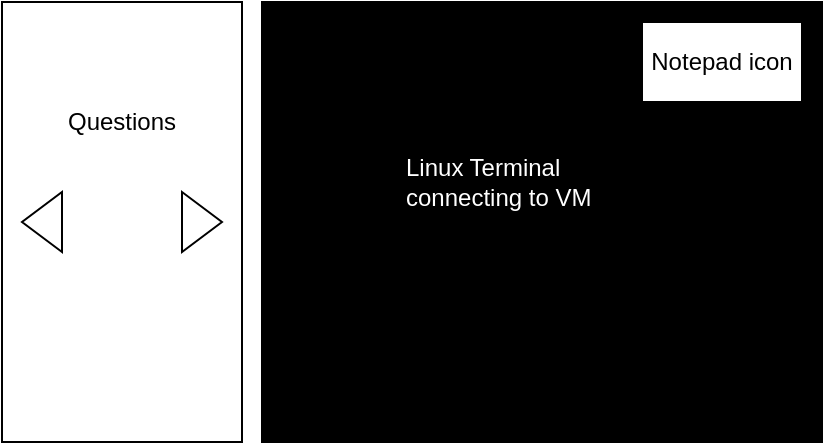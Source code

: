 <mxfile version="13.10.0" type="github" pages="2">
  <diagram id="PpXCEsjR6pPxlbgcn5NM" name="Page-1">
    <mxGraphModel dx="744" dy="393" grid="1" gridSize="10" guides="1" tooltips="1" connect="1" arrows="1" fold="1" page="1" pageScale="1" pageWidth="850" pageHeight="1100" math="0" shadow="0">
      <root>
        <mxCell id="0" />
        <mxCell id="1" parent="0" />
        <mxCell id="1RYoB_2Nx6tBGsDQP7-6-3" value="" style="rounded=0;whiteSpace=wrap;html=1;fillColor=#000000;" vertex="1" parent="1">
          <mxGeometry x="240" y="60" width="280" height="220" as="geometry" />
        </mxCell>
        <mxCell id="1RYoB_2Nx6tBGsDQP7-6-4" value="" style="rounded=0;whiteSpace=wrap;html=1;" vertex="1" parent="1">
          <mxGeometry x="110" y="60" width="120" height="220" as="geometry" />
        </mxCell>
        <mxCell id="1RYoB_2Nx6tBGsDQP7-6-5" value="Questions" style="text;html=1;strokeColor=none;fillColor=none;align=center;verticalAlign=middle;whiteSpace=wrap;rounded=0;" vertex="1" parent="1">
          <mxGeometry x="150" y="110" width="40" height="20" as="geometry" />
        </mxCell>
        <mxCell id="1RYoB_2Nx6tBGsDQP7-6-6" value="&lt;font color=&quot;#ffffff&quot;&gt;Linux Terminal connecting to VM&lt;/font&gt;" style="text;html=1;strokeColor=none;fillColor=none;align=left;verticalAlign=middle;whiteSpace=wrap;rounded=0;" vertex="1" parent="1">
          <mxGeometry x="310" y="140" width="120" height="20" as="geometry" />
        </mxCell>
        <mxCell id="1RYoB_2Nx6tBGsDQP7-6-7" value="" style="triangle;whiteSpace=wrap;html=1;" vertex="1" parent="1">
          <mxGeometry x="200" y="155" width="20" height="30" as="geometry" />
        </mxCell>
        <mxCell id="1RYoB_2Nx6tBGsDQP7-6-8" value="" style="triangle;whiteSpace=wrap;html=1;rotation=-180;" vertex="1" parent="1">
          <mxGeometry x="120" y="155" width="20" height="30" as="geometry" />
        </mxCell>
        <mxCell id="1RYoB_2Nx6tBGsDQP7-6-10" value="Notepad icon" style="rounded=0;whiteSpace=wrap;html=1;fillColor=#FFFFFF;" vertex="1" parent="1">
          <mxGeometry x="430" y="70" width="80" height="40" as="geometry" />
        </mxCell>
      </root>
    </mxGraphModel>
  </diagram>
  <diagram id="EDYKL_lpXK6bw9eO3c80" name="Page-2">
    <mxGraphModel dx="812" dy="393" grid="1" gridSize="10" guides="1" tooltips="1" connect="1" arrows="1" fold="1" page="1" pageScale="1" pageWidth="850" pageHeight="1100" math="0" shadow="0">
      <root>
        <mxCell id="ZK3sCZXQTPL_TSSvelDJ-0" />
        <mxCell id="ZK3sCZXQTPL_TSSvelDJ-1" parent="ZK3sCZXQTPL_TSSvelDJ-0" />
        <mxCell id="ZK3sCZXQTPL_TSSvelDJ-2" value="Developer" style="shape=umlActor;verticalLabelPosition=bottom;verticalAlign=top;html=1;outlineConnect=0;" vertex="1" parent="ZK3sCZXQTPL_TSSvelDJ-1">
          <mxGeometry x="110" y="260" width="30" height="60" as="geometry" />
        </mxCell>
        <mxCell id="ZK3sCZXQTPL_TSSvelDJ-3" value="Onestop" style="ellipse;whiteSpace=wrap;html=1;" vertex="1" parent="ZK3sCZXQTPL_TSSvelDJ-1">
          <mxGeometry x="90" y="150" width="120" height="80" as="geometry" />
        </mxCell>
        <mxCell id="ZK3sCZXQTPL_TSSvelDJ-4" value="IDP&lt;br&gt;1&lt;br&gt;2&lt;br&gt;3" style="rhombus;whiteSpace=wrap;html=1;" vertex="1" parent="ZK3sCZXQTPL_TSSvelDJ-1">
          <mxGeometry x="240" y="30" width="80" height="80" as="geometry" />
        </mxCell>
        <mxCell id="ZK3sCZXQTPL_TSSvelDJ-5" value="onboard project 1" style="rounded=0;whiteSpace=wrap;html=1;" vertex="1" parent="ZK3sCZXQTPL_TSSvelDJ-1">
          <mxGeometry x="220" y="170" width="190" height="90" as="geometry" />
        </mxCell>
        <mxCell id="ZK3sCZXQTPL_TSSvelDJ-6" value="Team lead" style="shape=umlActor;verticalLabelPosition=bottom;verticalAlign=top;html=1;outlineConnect=0;" vertex="1" parent="ZK3sCZXQTPL_TSSvelDJ-1">
          <mxGeometry x="470" y="280" width="30" height="60" as="geometry" />
        </mxCell>
        <mxCell id="ZK3sCZXQTPL_TSSvelDJ-7" value="Onestop" style="ellipse;whiteSpace=wrap;html=1;" vertex="1" parent="ZK3sCZXQTPL_TSSvelDJ-1">
          <mxGeometry x="450" y="170" width="120" height="80" as="geometry" />
        </mxCell>
        <mxCell id="ZK3sCZXQTPL_TSSvelDJ-8" value="IDP&lt;br&gt;1&lt;br&gt;2&lt;br&gt;3" style="rhombus;whiteSpace=wrap;html=1;" vertex="1" parent="ZK3sCZXQTPL_TSSvelDJ-1">
          <mxGeometry x="600" y="50" width="80" height="80" as="geometry" />
        </mxCell>
        <mxCell id="ZK3sCZXQTPL_TSSvelDJ-9" value="onboard project 1" style="rounded=0;whiteSpace=wrap;html=1;" vertex="1" parent="ZK3sCZXQTPL_TSSvelDJ-1">
          <mxGeometry x="580" y="190" width="190" height="90" as="geometry" />
        </mxCell>
        <mxCell id="ZK3sCZXQTPL_TSSvelDJ-10" value="&lt;b&gt;1&lt;/b&gt;" style="text;html=1;strokeColor=none;fillColor=none;align=center;verticalAlign=middle;whiteSpace=wrap;rounded=0;" vertex="1" parent="ZK3sCZXQTPL_TSSvelDJ-1">
          <mxGeometry x="120" y="80" width="40" height="20" as="geometry" />
        </mxCell>
        <mxCell id="ZK3sCZXQTPL_TSSvelDJ-15" value="&lt;b&gt;2&lt;/b&gt;" style="text;html=1;strokeColor=none;fillColor=none;align=center;verticalAlign=middle;whiteSpace=wrap;rounded=0;" vertex="1" parent="ZK3sCZXQTPL_TSSvelDJ-1">
          <mxGeometry x="510" y="90" width="40" height="20" as="geometry" />
        </mxCell>
        <mxCell id="ZK3sCZXQTPL_TSSvelDJ-16" value="Adminstration key..&lt;br&gt;&lt;br&gt;IDP AD token(1 hour)." style="rounded=1;whiteSpace=wrap;html=1;" vertex="1" parent="ZK3sCZXQTPL_TSSvelDJ-1">
          <mxGeometry x="380" y="10" width="200" height="60" as="geometry" />
        </mxCell>
      </root>
    </mxGraphModel>
  </diagram>
</mxfile>
